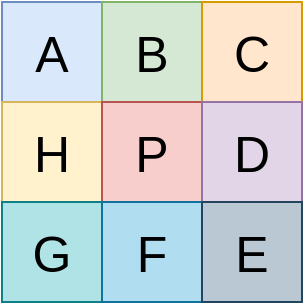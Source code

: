 <mxfile version="17.2.4" type="device" pages="5"><diagram id="YIpmR2jTQ5gdnRnLHYU9" name="第 1 页"><mxGraphModel dx="1102" dy="857" grid="1" gridSize="10" guides="1" tooltips="1" connect="1" arrows="1" fold="1" page="1" pageScale="1" pageWidth="827" pageHeight="1169" math="0" shadow="0"><root><mxCell id="0"/><mxCell id="1" parent="0"/><mxCell id="niX7VEPjPGtKIdupqR-J-1" value="&lt;font style=&quot;font-size: 25px&quot;&gt;A&lt;/font&gt;" style="whiteSpace=wrap;html=1;aspect=fixed;fillColor=#dae8fc;strokeColor=#6c8ebf;" parent="1" vertex="1"><mxGeometry x="180" y="200" width="50" height="50" as="geometry"/></mxCell><mxCell id="niX7VEPjPGtKIdupqR-J-3" value="&lt;span style=&quot;font-size: 25px&quot;&gt;B&lt;/span&gt;" style="whiteSpace=wrap;html=1;aspect=fixed;fillColor=#d5e8d4;strokeColor=#82b366;" parent="1" vertex="1"><mxGeometry x="230" y="200" width="50" height="50" as="geometry"/></mxCell><mxCell id="niX7VEPjPGtKIdupqR-J-4" value="&lt;span style=&quot;font-size: 25px&quot;&gt;C&lt;/span&gt;" style="whiteSpace=wrap;html=1;aspect=fixed;fillColor=#ffe6cc;strokeColor=#d79b00;" parent="1" vertex="1"><mxGeometry x="280" y="200" width="50" height="50" as="geometry"/></mxCell><mxCell id="niX7VEPjPGtKIdupqR-J-5" value="&lt;font style=&quot;font-size: 25px&quot;&gt;H&lt;/font&gt;" style="whiteSpace=wrap;html=1;aspect=fixed;fillColor=#fff2cc;strokeColor=#d6b656;" parent="1" vertex="1"><mxGeometry x="180" y="250" width="50" height="50" as="geometry"/></mxCell><mxCell id="niX7VEPjPGtKIdupqR-J-6" value="&lt;font style=&quot;font-size: 25px&quot;&gt;P&lt;/font&gt;" style="whiteSpace=wrap;html=1;aspect=fixed;fillColor=#f8cecc;strokeColor=#b85450;" parent="1" vertex="1"><mxGeometry x="230" y="250" width="50" height="50" as="geometry"/></mxCell><mxCell id="niX7VEPjPGtKIdupqR-J-7" value="&lt;font style=&quot;font-size: 25px&quot;&gt;D&lt;/font&gt;" style="whiteSpace=wrap;html=1;aspect=fixed;fillColor=#e1d5e7;strokeColor=#9673a6;" parent="1" vertex="1"><mxGeometry x="280" y="250" width="50" height="50" as="geometry"/></mxCell><mxCell id="niX7VEPjPGtKIdupqR-J-8" value="&lt;font style=&quot;font-size: 25px&quot;&gt;G&lt;/font&gt;" style="whiteSpace=wrap;html=1;aspect=fixed;fillColor=#b0e3e6;strokeColor=#0e8088;" parent="1" vertex="1"><mxGeometry x="180" y="300" width="50" height="50" as="geometry"/></mxCell><mxCell id="niX7VEPjPGtKIdupqR-J-9" value="&lt;font style=&quot;font-size: 25px&quot;&gt;F&lt;/font&gt;" style="whiteSpace=wrap;html=1;aspect=fixed;fillColor=#b1ddf0;strokeColor=#10739e;" parent="1" vertex="1"><mxGeometry x="230" y="300" width="50" height="50" as="geometry"/></mxCell><mxCell id="niX7VEPjPGtKIdupqR-J-10" value="&lt;font style=&quot;font-size: 25px&quot;&gt;E&lt;/font&gt;" style="whiteSpace=wrap;html=1;aspect=fixed;fillColor=#bac8d3;strokeColor=#23445d;" parent="1" vertex="1"><mxGeometry x="280" y="300" width="50" height="50" as="geometry"/></mxCell></root></mxGraphModel></diagram><diagram id="9w20x0Fk7dMwTGuJBsAv" name="第 2 页"><mxGraphModel dx="1422" dy="865" grid="1" gridSize="10" guides="1" tooltips="1" connect="1" arrows="1" fold="1" page="1" pageScale="1" pageWidth="827" pageHeight="1169" math="1" shadow="0"><root><mxCell id="0"/><mxCell id="1" parent="0"/><mxCell id="e97Z8ROAuYJkU5iwwLrE-1" value="&lt;font style=&quot;font-size: 25px&quot;&gt;-1&lt;/font&gt;" style="whiteSpace=wrap;html=1;aspect=fixed;fillColor=#dae8fc;strokeColor=#6c8ebf;" vertex="1" parent="1"><mxGeometry x="100" y="200" width="50" height="50" as="geometry"/></mxCell><mxCell id="e97Z8ROAuYJkU5iwwLrE-2" value="&lt;span style=&quot;font-size: 25px&quot;&gt;0&lt;/span&gt;" style="whiteSpace=wrap;html=1;aspect=fixed;fillColor=#d5e8d4;strokeColor=#82b366;" vertex="1" parent="1"><mxGeometry x="150" y="200" width="50" height="50" as="geometry"/></mxCell><mxCell id="e97Z8ROAuYJkU5iwwLrE-3" value="&lt;span style=&quot;font-size: 25px&quot;&gt;+1&lt;/span&gt;" style="whiteSpace=wrap;html=1;aspect=fixed;fillColor=#ffe6cc;strokeColor=#d79b00;" vertex="1" parent="1"><mxGeometry x="200" y="200" width="50" height="50" as="geometry"/></mxCell><mxCell id="e97Z8ROAuYJkU5iwwLrE-4" value="&lt;font style=&quot;font-size: 25px&quot;&gt;-2&lt;/font&gt;" style="whiteSpace=wrap;html=1;aspect=fixed;fillColor=#fff2cc;strokeColor=#d6b656;" vertex="1" parent="1"><mxGeometry x="100" y="250" width="50" height="50" as="geometry"/></mxCell><mxCell id="e97Z8ROAuYJkU5iwwLrE-5" value="&lt;font style=&quot;font-size: 25px&quot;&gt;0&lt;/font&gt;" style="whiteSpace=wrap;html=1;aspect=fixed;fillColor=#f8cecc;strokeColor=#b85450;" vertex="1" parent="1"><mxGeometry x="150" y="250" width="50" height="50" as="geometry"/></mxCell><mxCell id="e97Z8ROAuYJkU5iwwLrE-6" value="&lt;span style=&quot;font-size: 25px&quot;&gt;+2&lt;/span&gt;" style="whiteSpace=wrap;html=1;aspect=fixed;fillColor=#e1d5e7;strokeColor=#9673a6;" vertex="1" parent="1"><mxGeometry x="200" y="250" width="50" height="50" as="geometry"/></mxCell><mxCell id="e97Z8ROAuYJkU5iwwLrE-7" value="&lt;font style=&quot;font-size: 25px&quot;&gt;-1&lt;/font&gt;" style="whiteSpace=wrap;html=1;aspect=fixed;fillColor=#b0e3e6;strokeColor=#0e8088;" vertex="1" parent="1"><mxGeometry x="100" y="300" width="50" height="50" as="geometry"/></mxCell><mxCell id="e97Z8ROAuYJkU5iwwLrE-8" value="&lt;font style=&quot;font-size: 25px&quot;&gt;0&lt;/font&gt;" style="whiteSpace=wrap;html=1;aspect=fixed;fillColor=#b1ddf0;strokeColor=#10739e;" vertex="1" parent="1"><mxGeometry x="150" y="300" width="50" height="50" as="geometry"/></mxCell><mxCell id="e97Z8ROAuYJkU5iwwLrE-9" value="&lt;font style=&quot;font-size: 25px&quot;&gt;+1&lt;/font&gt;" style="whiteSpace=wrap;html=1;aspect=fixed;fillColor=#bac8d3;strokeColor=#23445d;" vertex="1" parent="1"><mxGeometry x="200" y="300" width="50" height="50" as="geometry"/></mxCell><mxCell id="e97Z8ROAuYJkU5iwwLrE-10" value="&lt;span style=&quot;font-size: 21px&quot;&gt;$$G_x$$&lt;/span&gt;" style="text;html=1;strokeColor=none;fillColor=none;align=center;verticalAlign=middle;whiteSpace=wrap;rounded=0;" vertex="1" parent="1"><mxGeometry x="145" y="370" width="60" height="30" as="geometry"/></mxCell><mxCell id="e97Z8ROAuYJkU5iwwLrE-11" value="&lt;font style=&quot;font-size: 25px&quot;&gt;-1&lt;/font&gt;" style="whiteSpace=wrap;html=1;aspect=fixed;fillColor=#dae8fc;strokeColor=#6c8ebf;" vertex="1" parent="1"><mxGeometry x="380" y="200" width="50" height="50" as="geometry"/></mxCell><mxCell id="e97Z8ROAuYJkU5iwwLrE-12" value="&lt;span style=&quot;font-size: 25px&quot;&gt;-2&lt;/span&gt;" style="whiteSpace=wrap;html=1;aspect=fixed;fillColor=#d5e8d4;strokeColor=#82b366;" vertex="1" parent="1"><mxGeometry x="430" y="200" width="50" height="50" as="geometry"/></mxCell><mxCell id="e97Z8ROAuYJkU5iwwLrE-13" value="&lt;span style=&quot;font-size: 25px&quot;&gt;-1&lt;/span&gt;" style="whiteSpace=wrap;html=1;aspect=fixed;fillColor=#ffe6cc;strokeColor=#d79b00;" vertex="1" parent="1"><mxGeometry x="480" y="200" width="50" height="50" as="geometry"/></mxCell><mxCell id="e97Z8ROAuYJkU5iwwLrE-14" value="&lt;font style=&quot;font-size: 25px&quot;&gt;0&lt;/font&gt;" style="whiteSpace=wrap;html=1;aspect=fixed;fillColor=#fff2cc;strokeColor=#d6b656;" vertex="1" parent="1"><mxGeometry x="380" y="250" width="50" height="50" as="geometry"/></mxCell><mxCell id="e97Z8ROAuYJkU5iwwLrE-15" value="&lt;font style=&quot;font-size: 25px&quot;&gt;0&lt;/font&gt;" style="whiteSpace=wrap;html=1;aspect=fixed;fillColor=#f8cecc;strokeColor=#b85450;" vertex="1" parent="1"><mxGeometry x="430" y="250" width="50" height="50" as="geometry"/></mxCell><mxCell id="e97Z8ROAuYJkU5iwwLrE-16" value="&lt;span style=&quot;font-size: 25px&quot;&gt;0&lt;/span&gt;" style="whiteSpace=wrap;html=1;aspect=fixed;fillColor=#e1d5e7;strokeColor=#9673a6;" vertex="1" parent="1"><mxGeometry x="480" y="250" width="50" height="50" as="geometry"/></mxCell><mxCell id="e97Z8ROAuYJkU5iwwLrE-17" value="&lt;font style=&quot;font-size: 25px&quot;&gt;+1&lt;/font&gt;" style="whiteSpace=wrap;html=1;aspect=fixed;fillColor=#b0e3e6;strokeColor=#0e8088;" vertex="1" parent="1"><mxGeometry x="380" y="300" width="50" height="50" as="geometry"/></mxCell><mxCell id="e97Z8ROAuYJkU5iwwLrE-18" value="&lt;font style=&quot;font-size: 25px&quot;&gt;+2&lt;/font&gt;" style="whiteSpace=wrap;html=1;aspect=fixed;fillColor=#b1ddf0;strokeColor=#10739e;" vertex="1" parent="1"><mxGeometry x="430" y="300" width="50" height="50" as="geometry"/></mxCell><mxCell id="e97Z8ROAuYJkU5iwwLrE-19" value="&lt;font style=&quot;font-size: 25px&quot;&gt;+1&lt;/font&gt;" style="whiteSpace=wrap;html=1;aspect=fixed;fillColor=#bac8d3;strokeColor=#23445d;" vertex="1" parent="1"><mxGeometry x="480" y="300" width="50" height="50" as="geometry"/></mxCell><mxCell id="e97Z8ROAuYJkU5iwwLrE-20" value="&lt;span style=&quot;font-size: 21px&quot;&gt;$$G_y$$&lt;/span&gt;" style="text;html=1;strokeColor=none;fillColor=none;align=center;verticalAlign=middle;whiteSpace=wrap;rounded=0;" vertex="1" parent="1"><mxGeometry x="425" y="370" width="60" height="30" as="geometry"/></mxCell></root></mxGraphModel></diagram><diagram id="_lq75uGl4LRCOx_2eK-Q" name="第 3 页"><mxGraphModel dx="1422" dy="865" grid="1" gridSize="10" guides="1" tooltips="1" connect="1" arrows="1" fold="1" page="1" pageScale="1" pageWidth="827" pageHeight="1169" math="1" shadow="0"><root><mxCell id="0"/><mxCell id="1" parent="0"/><mxCell id="uZPkL5EN7rGkqytwlDo5-1" value="&lt;font style=&quot;font-size: 25px&quot;&gt;0&lt;/font&gt;" style="whiteSpace=wrap;html=1;aspect=fixed;fillColor=#dae8fc;strokeColor=#6c8ebf;" vertex="1" parent="1"><mxGeometry x="100" y="200" width="50" height="50" as="geometry"/></mxCell><mxCell id="uZPkL5EN7rGkqytwlDo5-2" value="&lt;span style=&quot;font-size: 25px&quot;&gt;-1&lt;/span&gt;" style="whiteSpace=wrap;html=1;aspect=fixed;fillColor=#d5e8d4;strokeColor=#82b366;" vertex="1" parent="1"><mxGeometry x="150" y="200" width="50" height="50" as="geometry"/></mxCell><mxCell id="uZPkL5EN7rGkqytwlDo5-3" value="&lt;span style=&quot;font-size: 25px&quot;&gt;-2&lt;/span&gt;" style="whiteSpace=wrap;html=1;aspect=fixed;fillColor=#ffe6cc;strokeColor=#d79b00;" vertex="1" parent="1"><mxGeometry x="200" y="200" width="50" height="50" as="geometry"/></mxCell><mxCell id="uZPkL5EN7rGkqytwlDo5-4" value="&lt;font style=&quot;font-size: 25px&quot;&gt;+1&lt;/font&gt;" style="whiteSpace=wrap;html=1;aspect=fixed;fillColor=#fff2cc;strokeColor=#d6b656;" vertex="1" parent="1"><mxGeometry x="100" y="250" width="50" height="50" as="geometry"/></mxCell><mxCell id="uZPkL5EN7rGkqytwlDo5-5" value="&lt;font style=&quot;font-size: 25px&quot;&gt;0&lt;/font&gt;" style="whiteSpace=wrap;html=1;aspect=fixed;fillColor=#f8cecc;strokeColor=#b85450;" vertex="1" parent="1"><mxGeometry x="150" y="250" width="50" height="50" as="geometry"/></mxCell><mxCell id="uZPkL5EN7rGkqytwlDo5-6" value="&lt;span style=&quot;font-size: 25px&quot;&gt;-1&lt;/span&gt;" style="whiteSpace=wrap;html=1;aspect=fixed;fillColor=#e1d5e7;strokeColor=#9673a6;" vertex="1" parent="1"><mxGeometry x="200" y="250" width="50" height="50" as="geometry"/></mxCell><mxCell id="uZPkL5EN7rGkqytwlDo5-7" value="&lt;font style=&quot;font-size: 25px&quot;&gt;+2&lt;/font&gt;" style="whiteSpace=wrap;html=1;aspect=fixed;fillColor=#b0e3e6;strokeColor=#0e8088;" vertex="1" parent="1"><mxGeometry x="100" y="300" width="50" height="50" as="geometry"/></mxCell><mxCell id="uZPkL5EN7rGkqytwlDo5-8" value="&lt;font style=&quot;font-size: 25px&quot;&gt;+1&lt;/font&gt;" style="whiteSpace=wrap;html=1;aspect=fixed;fillColor=#b1ddf0;strokeColor=#10739e;" vertex="1" parent="1"><mxGeometry x="150" y="300" width="50" height="50" as="geometry"/></mxCell><mxCell id="uZPkL5EN7rGkqytwlDo5-9" value="&lt;font style=&quot;font-size: 25px&quot;&gt;0&lt;/font&gt;" style="whiteSpace=wrap;html=1;aspect=fixed;fillColor=#bac8d3;strokeColor=#23445d;" vertex="1" parent="1"><mxGeometry x="200" y="300" width="50" height="50" as="geometry"/></mxCell><mxCell id="uZPkL5EN7rGkqytwlDo5-10" value="&lt;span style=&quot;font-size: 21px&quot;&gt;$$G_{xy}$$&lt;/span&gt;" style="text;html=1;strokeColor=none;fillColor=none;align=center;verticalAlign=middle;whiteSpace=wrap;rounded=0;" vertex="1" parent="1"><mxGeometry x="145" y="370" width="60" height="30" as="geometry"/></mxCell><mxCell id="uZPkL5EN7rGkqytwlDo5-11" value="&lt;font style=&quot;font-size: 25px&quot;&gt;-2&lt;/font&gt;" style="whiteSpace=wrap;html=1;aspect=fixed;fillColor=#dae8fc;strokeColor=#6c8ebf;" vertex="1" parent="1"><mxGeometry x="380" y="200" width="50" height="50" as="geometry"/></mxCell><mxCell id="uZPkL5EN7rGkqytwlDo5-12" value="&lt;span style=&quot;font-size: 25px&quot;&gt;-1&lt;/span&gt;" style="whiteSpace=wrap;html=1;aspect=fixed;fillColor=#d5e8d4;strokeColor=#82b366;" vertex="1" parent="1"><mxGeometry x="430" y="200" width="50" height="50" as="geometry"/></mxCell><mxCell id="uZPkL5EN7rGkqytwlDo5-13" value="&lt;span style=&quot;font-size: 25px&quot;&gt;0&lt;/span&gt;" style="whiteSpace=wrap;html=1;aspect=fixed;fillColor=#ffe6cc;strokeColor=#d79b00;" vertex="1" parent="1"><mxGeometry x="480" y="200" width="50" height="50" as="geometry"/></mxCell><mxCell id="uZPkL5EN7rGkqytwlDo5-14" value="&lt;font style=&quot;font-size: 25px&quot;&gt;-1&lt;/font&gt;" style="whiteSpace=wrap;html=1;aspect=fixed;fillColor=#fff2cc;strokeColor=#d6b656;" vertex="1" parent="1"><mxGeometry x="380" y="250" width="50" height="50" as="geometry"/></mxCell><mxCell id="uZPkL5EN7rGkqytwlDo5-15" value="&lt;font style=&quot;font-size: 25px&quot;&gt;0&lt;/font&gt;" style="whiteSpace=wrap;html=1;aspect=fixed;fillColor=#f8cecc;strokeColor=#b85450;" vertex="1" parent="1"><mxGeometry x="430" y="250" width="50" height="50" as="geometry"/></mxCell><mxCell id="uZPkL5EN7rGkqytwlDo5-16" value="&lt;span style=&quot;font-size: 25px&quot;&gt;+1&lt;/span&gt;" style="whiteSpace=wrap;html=1;aspect=fixed;fillColor=#e1d5e7;strokeColor=#9673a6;" vertex="1" parent="1"><mxGeometry x="480" y="250" width="50" height="50" as="geometry"/></mxCell><mxCell id="uZPkL5EN7rGkqytwlDo5-17" value="&lt;font style=&quot;font-size: 25px&quot;&gt;0&lt;/font&gt;" style="whiteSpace=wrap;html=1;aspect=fixed;fillColor=#b0e3e6;strokeColor=#0e8088;" vertex="1" parent="1"><mxGeometry x="380" y="300" width="50" height="50" as="geometry"/></mxCell><mxCell id="uZPkL5EN7rGkqytwlDo5-18" value="&lt;font style=&quot;font-size: 25px&quot;&gt;+1&lt;/font&gt;" style="whiteSpace=wrap;html=1;aspect=fixed;fillColor=#b1ddf0;strokeColor=#10739e;" vertex="1" parent="1"><mxGeometry x="430" y="300" width="50" height="50" as="geometry"/></mxCell><mxCell id="uZPkL5EN7rGkqytwlDo5-19" value="&lt;font style=&quot;font-size: 25px&quot;&gt;+2&lt;/font&gt;" style="whiteSpace=wrap;html=1;aspect=fixed;fillColor=#bac8d3;strokeColor=#23445d;" vertex="1" parent="1"><mxGeometry x="480" y="300" width="50" height="50" as="geometry"/></mxCell><mxCell id="uZPkL5EN7rGkqytwlDo5-20" value="&lt;span style=&quot;font-size: 21px&quot;&gt;$$G_{yx}$$&lt;/span&gt;" style="text;html=1;strokeColor=none;fillColor=none;align=center;verticalAlign=middle;whiteSpace=wrap;rounded=0;" vertex="1" parent="1"><mxGeometry x="425" y="370" width="60" height="30" as="geometry"/></mxCell></root></mxGraphModel></diagram><diagram id="gkJd_9sKNz1TZ2sKsc58" name="第 4 页"><mxGraphModel dx="1422" dy="865" grid="1" gridSize="10" guides="1" tooltips="1" connect="1" arrows="1" fold="1" page="1" pageScale="1" pageWidth="827" pageHeight="1169" math="1" shadow="0"><root><mxCell id="0"/><mxCell id="1" parent="0"/><mxCell id="Zelsi6eH1c27K2PVIeCp-1" value="&lt;font style=&quot;font-size: 25px&quot;&gt;0&lt;/font&gt;" style="whiteSpace=wrap;html=1;aspect=fixed;fillColor=#dae8fc;strokeColor=#6c8ebf;" vertex="1" parent="1"><mxGeometry x="100" y="200" width="50" height="50" as="geometry"/></mxCell><mxCell id="Zelsi6eH1c27K2PVIeCp-2" value="&lt;span style=&quot;font-size: 25px&quot;&gt;0&lt;/span&gt;" style="whiteSpace=wrap;html=1;aspect=fixed;fillColor=#d5e8d4;strokeColor=#82b366;" vertex="1" parent="1"><mxGeometry x="150" y="200" width="50" height="50" as="geometry"/></mxCell><mxCell id="Zelsi6eH1c27K2PVIeCp-3" value="&lt;span style=&quot;font-size: 25px&quot;&gt;0&lt;/span&gt;" style="whiteSpace=wrap;html=1;aspect=fixed;fillColor=#ffe6cc;strokeColor=#d79b00;" vertex="1" parent="1"><mxGeometry x="200" y="200" width="50" height="50" as="geometry"/></mxCell><mxCell id="Zelsi6eH1c27K2PVIeCp-4" value="&lt;font style=&quot;font-size: 25px&quot;&gt;0&lt;/font&gt;" style="whiteSpace=wrap;html=1;aspect=fixed;fillColor=#fff2cc;strokeColor=#d6b656;" vertex="1" parent="1"><mxGeometry x="100" y="250" width="50" height="50" as="geometry"/></mxCell><mxCell id="Zelsi6eH1c27K2PVIeCp-5" value="&lt;font style=&quot;font-size: 25px&quot;&gt;-1&lt;/font&gt;" style="whiteSpace=wrap;html=1;aspect=fixed;fillColor=#f8cecc;strokeColor=#b85450;" vertex="1" parent="1"><mxGeometry x="150" y="250" width="50" height="50" as="geometry"/></mxCell><mxCell id="Zelsi6eH1c27K2PVIeCp-6" value="&lt;span style=&quot;font-size: 25px&quot;&gt;+1&lt;/span&gt;" style="whiteSpace=wrap;html=1;aspect=fixed;fillColor=#e1d5e7;strokeColor=#9673a6;" vertex="1" parent="1"><mxGeometry x="200" y="250" width="50" height="50" as="geometry"/></mxCell><mxCell id="Zelsi6eH1c27K2PVIeCp-7" value="&lt;font style=&quot;font-size: 25px&quot;&gt;0&lt;/font&gt;" style="whiteSpace=wrap;html=1;aspect=fixed;fillColor=#b0e3e6;strokeColor=#0e8088;" vertex="1" parent="1"><mxGeometry x="100" y="300" width="50" height="50" as="geometry"/></mxCell><mxCell id="Zelsi6eH1c27K2PVIeCp-8" value="&lt;font style=&quot;font-size: 25px&quot;&gt;0&lt;/font&gt;" style="whiteSpace=wrap;html=1;aspect=fixed;fillColor=#b1ddf0;strokeColor=#10739e;" vertex="1" parent="1"><mxGeometry x="150" y="300" width="50" height="50" as="geometry"/></mxCell><mxCell id="Zelsi6eH1c27K2PVIeCp-9" value="&lt;font style=&quot;font-size: 25px&quot;&gt;0&lt;/font&gt;" style="whiteSpace=wrap;html=1;aspect=fixed;fillColor=#bac8d3;strokeColor=#23445d;" vertex="1" parent="1"><mxGeometry x="200" y="300" width="50" height="50" as="geometry"/></mxCell><mxCell id="Zelsi6eH1c27K2PVIeCp-10" value="&lt;span style=&quot;font-size: 21px&quot;&gt;$$P'_x$$&lt;/span&gt;" style="text;html=1;strokeColor=none;fillColor=none;align=center;verticalAlign=middle;whiteSpace=wrap;rounded=0;" vertex="1" parent="1"><mxGeometry x="145" y="370" width="60" height="30" as="geometry"/></mxCell><mxCell id="Zelsi6eH1c27K2PVIeCp-11" value="&lt;font style=&quot;font-size: 25px&quot;&gt;0&lt;/font&gt;" style="whiteSpace=wrap;html=1;aspect=fixed;fillColor=#dae8fc;strokeColor=#6c8ebf;" vertex="1" parent="1"><mxGeometry x="380" y="200" width="50" height="50" as="geometry"/></mxCell><mxCell id="Zelsi6eH1c27K2PVIeCp-12" value="&lt;span style=&quot;font-size: 25px&quot;&gt;0&lt;/span&gt;" style="whiteSpace=wrap;html=1;aspect=fixed;fillColor=#d5e8d4;strokeColor=#82b366;" vertex="1" parent="1"><mxGeometry x="430" y="200" width="50" height="50" as="geometry"/></mxCell><mxCell id="Zelsi6eH1c27K2PVIeCp-13" value="&lt;span style=&quot;font-size: 25px&quot;&gt;0&lt;/span&gt;" style="whiteSpace=wrap;html=1;aspect=fixed;fillColor=#ffe6cc;strokeColor=#d79b00;" vertex="1" parent="1"><mxGeometry x="480" y="200" width="50" height="50" as="geometry"/></mxCell><mxCell id="Zelsi6eH1c27K2PVIeCp-14" value="&lt;font style=&quot;font-size: 25px&quot;&gt;0&lt;/font&gt;" style="whiteSpace=wrap;html=1;aspect=fixed;fillColor=#fff2cc;strokeColor=#d6b656;" vertex="1" parent="1"><mxGeometry x="380" y="250" width="50" height="50" as="geometry"/></mxCell><mxCell id="Zelsi6eH1c27K2PVIeCp-15" value="&lt;font style=&quot;font-size: 25px&quot;&gt;-1&lt;/font&gt;" style="whiteSpace=wrap;html=1;aspect=fixed;fillColor=#f8cecc;strokeColor=#b85450;" vertex="1" parent="1"><mxGeometry x="430" y="250" width="50" height="50" as="geometry"/></mxCell><mxCell id="Zelsi6eH1c27K2PVIeCp-16" value="&lt;span style=&quot;font-size: 25px&quot;&gt;0&lt;/span&gt;" style="whiteSpace=wrap;html=1;aspect=fixed;fillColor=#e1d5e7;strokeColor=#9673a6;" vertex="1" parent="1"><mxGeometry x="480" y="250" width="50" height="50" as="geometry"/></mxCell><mxCell id="Zelsi6eH1c27K2PVIeCp-17" value="&lt;font style=&quot;font-size: 25px&quot;&gt;0&lt;/font&gt;" style="whiteSpace=wrap;html=1;aspect=fixed;fillColor=#b0e3e6;strokeColor=#0e8088;" vertex="1" parent="1"><mxGeometry x="380" y="300" width="50" height="50" as="geometry"/></mxCell><mxCell id="Zelsi6eH1c27K2PVIeCp-18" value="&lt;font style=&quot;font-size: 25px&quot;&gt;+1&lt;/font&gt;" style="whiteSpace=wrap;html=1;aspect=fixed;fillColor=#b1ddf0;strokeColor=#10739e;" vertex="1" parent="1"><mxGeometry x="430" y="300" width="50" height="50" as="geometry"/></mxCell><mxCell id="Zelsi6eH1c27K2PVIeCp-19" value="&lt;font style=&quot;font-size: 25px&quot;&gt;0&lt;/font&gt;" style="whiteSpace=wrap;html=1;aspect=fixed;fillColor=#bac8d3;strokeColor=#23445d;" vertex="1" parent="1"><mxGeometry x="480" y="300" width="50" height="50" as="geometry"/></mxCell><mxCell id="Zelsi6eH1c27K2PVIeCp-20" value="&lt;span style=&quot;font-size: 21px&quot;&gt;$$P'_y$$&lt;/span&gt;" style="text;html=1;strokeColor=none;fillColor=none;align=center;verticalAlign=middle;whiteSpace=wrap;rounded=0;" vertex="1" parent="1"><mxGeometry x="425" y="370" width="60" height="30" as="geometry"/></mxCell></root></mxGraphModel></diagram><diagram id="dvI59_Crl2bTictTpXHc" name="第 5 页"><mxGraphModel dx="1422" dy="865" grid="1" gridSize="10" guides="1" tooltips="1" connect="1" arrows="1" fold="1" page="1" pageScale="1" pageWidth="827" pageHeight="1169" math="1" shadow="0"><root><mxCell id="0"/><mxCell id="1" parent="0"/><mxCell id="W4LC3Ha4ZTXs6u_cKwrV-1" value="&lt;font style=&quot;font-size: 25px&quot;&gt;0&lt;/font&gt;" style="whiteSpace=wrap;html=1;aspect=fixed;fillColor=#dae8fc;strokeColor=#6c8ebf;" vertex="1" parent="1"><mxGeometry x="40" y="160" width="50" height="50" as="geometry"/></mxCell><mxCell id="W4LC3Ha4ZTXs6u_cKwrV-2" value="&lt;span style=&quot;font-size: 25px&quot;&gt;0&lt;/span&gt;" style="whiteSpace=wrap;html=1;aspect=fixed;fillColor=#d5e8d4;strokeColor=#82b366;" vertex="1" parent="1"><mxGeometry x="90" y="160" width="50" height="50" as="geometry"/></mxCell><mxCell id="W4LC3Ha4ZTXs6u_cKwrV-3" value="&lt;span style=&quot;font-size: 25px&quot;&gt;0&lt;/span&gt;" style="whiteSpace=wrap;html=1;aspect=fixed;fillColor=#ffe6cc;strokeColor=#d79b00;" vertex="1" parent="1"><mxGeometry x="140" y="160" width="50" height="50" as="geometry"/></mxCell><mxCell id="W4LC3Ha4ZTXs6u_cKwrV-4" value="&lt;font style=&quot;font-size: 25px&quot;&gt;-1&lt;/font&gt;" style="whiteSpace=wrap;html=1;aspect=fixed;fillColor=#fff2cc;strokeColor=#d6b656;" vertex="1" parent="1"><mxGeometry x="40" y="210" width="50" height="50" as="geometry"/></mxCell><mxCell id="W4LC3Ha4ZTXs6u_cKwrV-5" value="&lt;font style=&quot;font-size: 25px&quot;&gt;-2&lt;/font&gt;" style="whiteSpace=wrap;html=1;aspect=fixed;fillColor=#f8cecc;strokeColor=#b85450;" vertex="1" parent="1"><mxGeometry x="90" y="210" width="50" height="50" as="geometry"/></mxCell><mxCell id="W4LC3Ha4ZTXs6u_cKwrV-6" value="&lt;span style=&quot;font-size: 25px&quot;&gt;+1&lt;/span&gt;" style="whiteSpace=wrap;html=1;aspect=fixed;fillColor=#e1d5e7;strokeColor=#9673a6;" vertex="1" parent="1"><mxGeometry x="140" y="210" width="50" height="50" as="geometry"/></mxCell><mxCell id="W4LC3Ha4ZTXs6u_cKwrV-7" value="&lt;font style=&quot;font-size: 25px&quot;&gt;0&lt;/font&gt;" style="whiteSpace=wrap;html=1;aspect=fixed;fillColor=#b0e3e6;strokeColor=#0e8088;" vertex="1" parent="1"><mxGeometry x="40" y="260" width="50" height="50" as="geometry"/></mxCell><mxCell id="W4LC3Ha4ZTXs6u_cKwrV-8" value="&lt;font style=&quot;font-size: 25px&quot;&gt;0&lt;/font&gt;" style="whiteSpace=wrap;html=1;aspect=fixed;fillColor=#b1ddf0;strokeColor=#10739e;" vertex="1" parent="1"><mxGeometry x="90" y="260" width="50" height="50" as="geometry"/></mxCell><mxCell id="W4LC3Ha4ZTXs6u_cKwrV-9" value="&lt;font style=&quot;font-size: 25px&quot;&gt;0&lt;/font&gt;" style="whiteSpace=wrap;html=1;aspect=fixed;fillColor=#bac8d3;strokeColor=#23445d;" vertex="1" parent="1"><mxGeometry x="140" y="260" width="50" height="50" as="geometry"/></mxCell><mxCell id="W4LC3Ha4ZTXs6u_cKwrV-10" value="&lt;span style=&quot;font-size: 21px&quot;&gt;$$f''_{xx}$$&lt;/span&gt;" style="text;html=1;strokeColor=none;fillColor=none;align=center;verticalAlign=middle;whiteSpace=wrap;rounded=0;" vertex="1" parent="1"><mxGeometry x="85" y="330" width="60" height="30" as="geometry"/></mxCell><mxCell id="W4LC3Ha4ZTXs6u_cKwrV-11" value="&lt;font style=&quot;font-size: 25px&quot;&gt;0&lt;/font&gt;" style="whiteSpace=wrap;html=1;aspect=fixed;fillColor=#dae8fc;strokeColor=#6c8ebf;" vertex="1" parent="1"><mxGeometry x="240" y="160" width="50" height="50" as="geometry"/></mxCell><mxCell id="W4LC3Ha4ZTXs6u_cKwrV-12" value="&lt;span style=&quot;font-size: 25px&quot;&gt;0&lt;/span&gt;" style="whiteSpace=wrap;html=1;aspect=fixed;fillColor=#d5e8d4;strokeColor=#82b366;" vertex="1" parent="1"><mxGeometry x="290" y="160" width="50" height="50" as="geometry"/></mxCell><mxCell id="W4LC3Ha4ZTXs6u_cKwrV-13" value="&lt;span style=&quot;font-size: 25px&quot;&gt;0&lt;/span&gt;" style="whiteSpace=wrap;html=1;aspect=fixed;fillColor=#ffe6cc;strokeColor=#d79b00;" vertex="1" parent="1"><mxGeometry x="340" y="160" width="50" height="50" as="geometry"/></mxCell><mxCell id="W4LC3Ha4ZTXs6u_cKwrV-14" value="&lt;font style=&quot;font-size: 25px&quot;&gt;0&lt;/font&gt;" style="whiteSpace=wrap;html=1;aspect=fixed;fillColor=#fff2cc;strokeColor=#d6b656;" vertex="1" parent="1"><mxGeometry x="240" y="210" width="50" height="50" as="geometry"/></mxCell><mxCell id="W4LC3Ha4ZTXs6u_cKwrV-15" value="&lt;span style=&quot;font-size: 25px&quot;&gt;1&lt;/span&gt;" style="whiteSpace=wrap;html=1;aspect=fixed;fillColor=#f8cecc;strokeColor=#b85450;" vertex="1" parent="1"><mxGeometry x="290" y="210" width="50" height="50" as="geometry"/></mxCell><mxCell id="W4LC3Ha4ZTXs6u_cKwrV-16" value="&lt;span style=&quot;font-size: 25px&quot;&gt;-1&lt;/span&gt;" style="whiteSpace=wrap;html=1;aspect=fixed;fillColor=#e1d5e7;strokeColor=#9673a6;" vertex="1" parent="1"><mxGeometry x="340" y="210" width="50" height="50" as="geometry"/></mxCell><mxCell id="W4LC3Ha4ZTXs6u_cKwrV-17" value="&lt;font style=&quot;font-size: 25px&quot;&gt;0&lt;/font&gt;" style="whiteSpace=wrap;html=1;aspect=fixed;fillColor=#b0e3e6;strokeColor=#0e8088;" vertex="1" parent="1"><mxGeometry x="240" y="260" width="50" height="50" as="geometry"/></mxCell><mxCell id="W4LC3Ha4ZTXs6u_cKwrV-18" value="&lt;font style=&quot;font-size: 25px&quot;&gt;-1&lt;/font&gt;" style="whiteSpace=wrap;html=1;aspect=fixed;fillColor=#b1ddf0;strokeColor=#10739e;" vertex="1" parent="1"><mxGeometry x="290" y="260" width="50" height="50" as="geometry"/></mxCell><mxCell id="W4LC3Ha4ZTXs6u_cKwrV-19" value="&lt;font style=&quot;font-size: 25px&quot;&gt;1&lt;/font&gt;" style="whiteSpace=wrap;html=1;aspect=fixed;fillColor=#bac8d3;strokeColor=#23445d;" vertex="1" parent="1"><mxGeometry x="340" y="260" width="50" height="50" as="geometry"/></mxCell><mxCell id="W4LC3Ha4ZTXs6u_cKwrV-20" value="&lt;span style=&quot;font-size: 21px&quot;&gt;$$f''_{xy}$$&lt;/span&gt;" style="text;html=1;strokeColor=none;fillColor=none;align=center;verticalAlign=middle;whiteSpace=wrap;rounded=0;" vertex="1" parent="1"><mxGeometry x="285" y="330" width="60" height="30" as="geometry"/></mxCell><mxCell id="W4LC3Ha4ZTXs6u_cKwrV-21" value="&lt;font style=&quot;font-size: 25px&quot;&gt;0&lt;/font&gt;" style="whiteSpace=wrap;html=1;aspect=fixed;fillColor=#dae8fc;strokeColor=#6c8ebf;" vertex="1" parent="1"><mxGeometry x="440" y="160" width="50" height="50" as="geometry"/></mxCell><mxCell id="W4LC3Ha4ZTXs6u_cKwrV-22" value="&lt;span style=&quot;font-size: 25px&quot;&gt;-1&lt;/span&gt;" style="whiteSpace=wrap;html=1;aspect=fixed;fillColor=#d5e8d4;strokeColor=#82b366;" vertex="1" parent="1"><mxGeometry x="490" y="160" width="50" height="50" as="geometry"/></mxCell><mxCell id="W4LC3Ha4ZTXs6u_cKwrV-23" value="&lt;span style=&quot;font-size: 25px&quot;&gt;0&lt;/span&gt;" style="whiteSpace=wrap;html=1;aspect=fixed;fillColor=#ffe6cc;strokeColor=#d79b00;" vertex="1" parent="1"><mxGeometry x="540" y="160" width="50" height="50" as="geometry"/></mxCell><mxCell id="W4LC3Ha4ZTXs6u_cKwrV-24" value="&lt;font style=&quot;font-size: 25px&quot;&gt;0&lt;/font&gt;" style="whiteSpace=wrap;html=1;aspect=fixed;fillColor=#fff2cc;strokeColor=#d6b656;" vertex="1" parent="1"><mxGeometry x="440" y="210" width="50" height="50" as="geometry"/></mxCell><mxCell id="W4LC3Ha4ZTXs6u_cKwrV-25" value="&lt;span style=&quot;font-size: 25px&quot;&gt;-2&lt;/span&gt;" style="whiteSpace=wrap;html=1;aspect=fixed;fillColor=#f8cecc;strokeColor=#b85450;" vertex="1" parent="1"><mxGeometry x="490" y="210" width="50" height="50" as="geometry"/></mxCell><mxCell id="W4LC3Ha4ZTXs6u_cKwrV-26" value="&lt;span style=&quot;font-size: 25px&quot;&gt;0&lt;/span&gt;" style="whiteSpace=wrap;html=1;aspect=fixed;fillColor=#e1d5e7;strokeColor=#9673a6;" vertex="1" parent="1"><mxGeometry x="540" y="210" width="50" height="50" as="geometry"/></mxCell><mxCell id="W4LC3Ha4ZTXs6u_cKwrV-27" value="&lt;font style=&quot;font-size: 25px&quot;&gt;0&lt;/font&gt;" style="whiteSpace=wrap;html=1;aspect=fixed;fillColor=#b0e3e6;strokeColor=#0e8088;" vertex="1" parent="1"><mxGeometry x="440" y="260" width="50" height="50" as="geometry"/></mxCell><mxCell id="W4LC3Ha4ZTXs6u_cKwrV-28" value="&lt;font style=&quot;font-size: 25px&quot;&gt;+1&lt;/font&gt;" style="whiteSpace=wrap;html=1;aspect=fixed;fillColor=#b1ddf0;strokeColor=#10739e;" vertex="1" parent="1"><mxGeometry x="490" y="260" width="50" height="50" as="geometry"/></mxCell><mxCell id="W4LC3Ha4ZTXs6u_cKwrV-29" value="&lt;font style=&quot;font-size: 25px&quot;&gt;0&lt;/font&gt;" style="whiteSpace=wrap;html=1;aspect=fixed;fillColor=#bac8d3;strokeColor=#23445d;" vertex="1" parent="1"><mxGeometry x="540" y="260" width="50" height="50" as="geometry"/></mxCell><mxCell id="W4LC3Ha4ZTXs6u_cKwrV-30" value="&lt;span style=&quot;font-size: 21px&quot;&gt;$$f''_{yy}$$&lt;/span&gt;" style="text;html=1;strokeColor=none;fillColor=none;align=center;verticalAlign=middle;whiteSpace=wrap;rounded=0;" vertex="1" parent="1"><mxGeometry x="485" y="330" width="60" height="30" as="geometry"/></mxCell></root></mxGraphModel></diagram></mxfile>